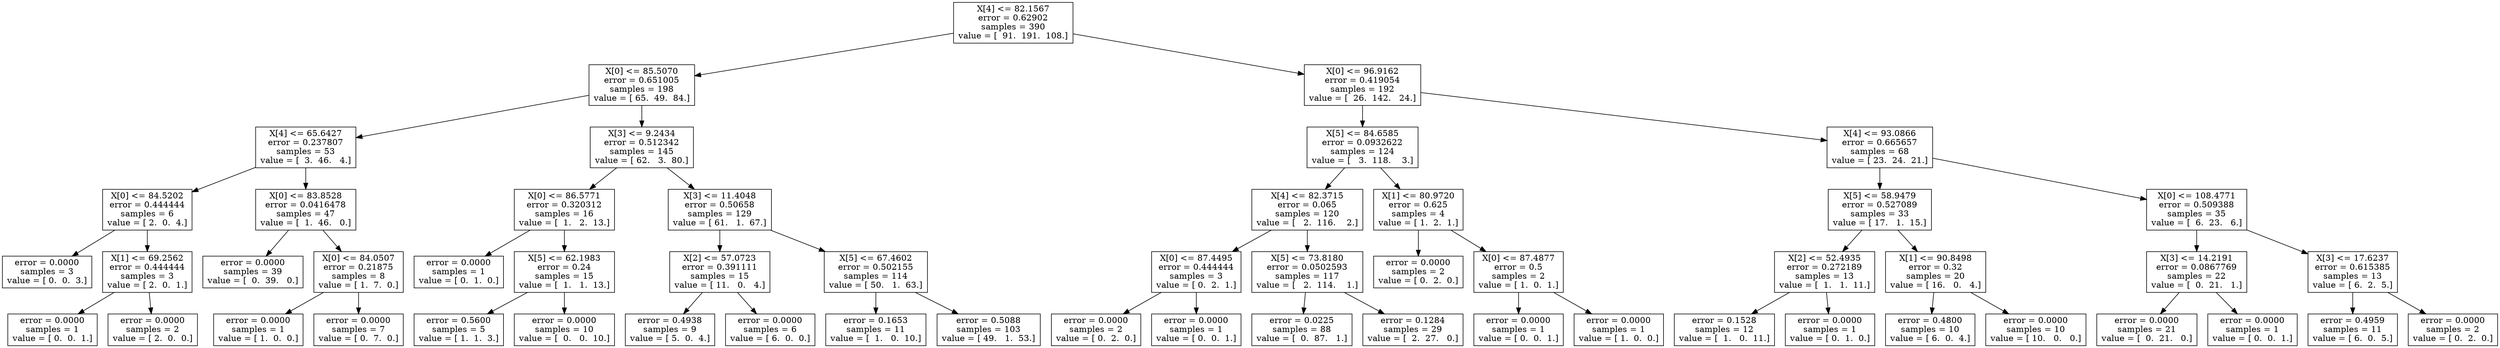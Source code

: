digraph Tree {
0 [label="X[4] <= 82.1567\nerror = 0.62902\nsamples = 390\nvalue = [  91.  191.  108.]", shape="box"] ;
1 [label="X[0] <= 85.5070\nerror = 0.651005\nsamples = 198\nvalue = [ 65.  49.  84.]", shape="box"] ;
0 -> 1 ;
2 [label="X[4] <= 65.6427\nerror = 0.237807\nsamples = 53\nvalue = [  3.  46.   4.]", shape="box"] ;
1 -> 2 ;
3 [label="X[0] <= 84.5202\nerror = 0.444444\nsamples = 6\nvalue = [ 2.  0.  4.]", shape="box"] ;
2 -> 3 ;
4 [label="error = 0.0000\nsamples = 3\nvalue = [ 0.  0.  3.]", shape="box"] ;
3 -> 4 ;
5 [label="X[1] <= 69.2562\nerror = 0.444444\nsamples = 3\nvalue = [ 2.  0.  1.]", shape="box"] ;
3 -> 5 ;
6 [label="error = 0.0000\nsamples = 1\nvalue = [ 0.  0.  1.]", shape="box"] ;
5 -> 6 ;
7 [label="error = 0.0000\nsamples = 2\nvalue = [ 2.  0.  0.]", shape="box"] ;
5 -> 7 ;
8 [label="X[0] <= 83.8528\nerror = 0.0416478\nsamples = 47\nvalue = [  1.  46.   0.]", shape="box"] ;
2 -> 8 ;
9 [label="error = 0.0000\nsamples = 39\nvalue = [  0.  39.   0.]", shape="box"] ;
8 -> 9 ;
10 [label="X[0] <= 84.0507\nerror = 0.21875\nsamples = 8\nvalue = [ 1.  7.  0.]", shape="box"] ;
8 -> 10 ;
11 [label="error = 0.0000\nsamples = 1\nvalue = [ 1.  0.  0.]", shape="box"] ;
10 -> 11 ;
12 [label="error = 0.0000\nsamples = 7\nvalue = [ 0.  7.  0.]", shape="box"] ;
10 -> 12 ;
13 [label="X[3] <= 9.2434\nerror = 0.512342\nsamples = 145\nvalue = [ 62.   3.  80.]", shape="box"] ;
1 -> 13 ;
14 [label="X[0] <= 86.5771\nerror = 0.320312\nsamples = 16\nvalue = [  1.   2.  13.]", shape="box"] ;
13 -> 14 ;
15 [label="error = 0.0000\nsamples = 1\nvalue = [ 0.  1.  0.]", shape="box"] ;
14 -> 15 ;
16 [label="X[5] <= 62.1983\nerror = 0.24\nsamples = 15\nvalue = [  1.   1.  13.]", shape="box"] ;
14 -> 16 ;
17 [label="error = 0.5600\nsamples = 5\nvalue = [ 1.  1.  3.]", shape="box"] ;
16 -> 17 ;
18 [label="error = 0.0000\nsamples = 10\nvalue = [  0.   0.  10.]", shape="box"] ;
16 -> 18 ;
19 [label="X[3] <= 11.4048\nerror = 0.50658\nsamples = 129\nvalue = [ 61.   1.  67.]", shape="box"] ;
13 -> 19 ;
20 [label="X[2] <= 57.0723\nerror = 0.391111\nsamples = 15\nvalue = [ 11.   0.   4.]", shape="box"] ;
19 -> 20 ;
21 [label="error = 0.4938\nsamples = 9\nvalue = [ 5.  0.  4.]", shape="box"] ;
20 -> 21 ;
22 [label="error = 0.0000\nsamples = 6\nvalue = [ 6.  0.  0.]", shape="box"] ;
20 -> 22 ;
23 [label="X[5] <= 67.4602\nerror = 0.502155\nsamples = 114\nvalue = [ 50.   1.  63.]", shape="box"] ;
19 -> 23 ;
24 [label="error = 0.1653\nsamples = 11\nvalue = [  1.   0.  10.]", shape="box"] ;
23 -> 24 ;
25 [label="error = 0.5088\nsamples = 103\nvalue = [ 49.   1.  53.]", shape="box"] ;
23 -> 25 ;
26 [label="X[0] <= 96.9162\nerror = 0.419054\nsamples = 192\nvalue = [  26.  142.   24.]", shape="box"] ;
0 -> 26 ;
27 [label="X[5] <= 84.6585\nerror = 0.0932622\nsamples = 124\nvalue = [   3.  118.    3.]", shape="box"] ;
26 -> 27 ;
28 [label="X[4] <= 82.3715\nerror = 0.065\nsamples = 120\nvalue = [   2.  116.    2.]", shape="box"] ;
27 -> 28 ;
29 [label="X[0] <= 87.4495\nerror = 0.444444\nsamples = 3\nvalue = [ 0.  2.  1.]", shape="box"] ;
28 -> 29 ;
30 [label="error = 0.0000\nsamples = 2\nvalue = [ 0.  2.  0.]", shape="box"] ;
29 -> 30 ;
31 [label="error = 0.0000\nsamples = 1\nvalue = [ 0.  0.  1.]", shape="box"] ;
29 -> 31 ;
32 [label="X[5] <= 73.8180\nerror = 0.0502593\nsamples = 117\nvalue = [   2.  114.    1.]", shape="box"] ;
28 -> 32 ;
33 [label="error = 0.0225\nsamples = 88\nvalue = [  0.  87.   1.]", shape="box"] ;
32 -> 33 ;
34 [label="error = 0.1284\nsamples = 29\nvalue = [  2.  27.   0.]", shape="box"] ;
32 -> 34 ;
35 [label="X[1] <= 80.9720\nerror = 0.625\nsamples = 4\nvalue = [ 1.  2.  1.]", shape="box"] ;
27 -> 35 ;
36 [label="error = 0.0000\nsamples = 2\nvalue = [ 0.  2.  0.]", shape="box"] ;
35 -> 36 ;
37 [label="X[0] <= 87.4877\nerror = 0.5\nsamples = 2\nvalue = [ 1.  0.  1.]", shape="box"] ;
35 -> 37 ;
38 [label="error = 0.0000\nsamples = 1\nvalue = [ 0.  0.  1.]", shape="box"] ;
37 -> 38 ;
39 [label="error = 0.0000\nsamples = 1\nvalue = [ 1.  0.  0.]", shape="box"] ;
37 -> 39 ;
40 [label="X[4] <= 93.0866\nerror = 0.665657\nsamples = 68\nvalue = [ 23.  24.  21.]", shape="box"] ;
26 -> 40 ;
41 [label="X[5] <= 58.9479\nerror = 0.527089\nsamples = 33\nvalue = [ 17.   1.  15.]", shape="box"] ;
40 -> 41 ;
42 [label="X[2] <= 52.4935\nerror = 0.272189\nsamples = 13\nvalue = [  1.   1.  11.]", shape="box"] ;
41 -> 42 ;
43 [label="error = 0.1528\nsamples = 12\nvalue = [  1.   0.  11.]", shape="box"] ;
42 -> 43 ;
44 [label="error = 0.0000\nsamples = 1\nvalue = [ 0.  1.  0.]", shape="box"] ;
42 -> 44 ;
45 [label="X[1] <= 90.8498\nerror = 0.32\nsamples = 20\nvalue = [ 16.   0.   4.]", shape="box"] ;
41 -> 45 ;
46 [label="error = 0.4800\nsamples = 10\nvalue = [ 6.  0.  4.]", shape="box"] ;
45 -> 46 ;
47 [label="error = 0.0000\nsamples = 10\nvalue = [ 10.   0.   0.]", shape="box"] ;
45 -> 47 ;
48 [label="X[0] <= 108.4771\nerror = 0.509388\nsamples = 35\nvalue = [  6.  23.   6.]", shape="box"] ;
40 -> 48 ;
49 [label="X[3] <= 14.2191\nerror = 0.0867769\nsamples = 22\nvalue = [  0.  21.   1.]", shape="box"] ;
48 -> 49 ;
50 [label="error = 0.0000\nsamples = 21\nvalue = [  0.  21.   0.]", shape="box"] ;
49 -> 50 ;
51 [label="error = 0.0000\nsamples = 1\nvalue = [ 0.  0.  1.]", shape="box"] ;
49 -> 51 ;
52 [label="X[3] <= 17.6237\nerror = 0.615385\nsamples = 13\nvalue = [ 6.  2.  5.]", shape="box"] ;
48 -> 52 ;
53 [label="error = 0.4959\nsamples = 11\nvalue = [ 6.  0.  5.]", shape="box"] ;
52 -> 53 ;
54 [label="error = 0.0000\nsamples = 2\nvalue = [ 0.  2.  0.]", shape="box"] ;
52 -> 54 ;
}